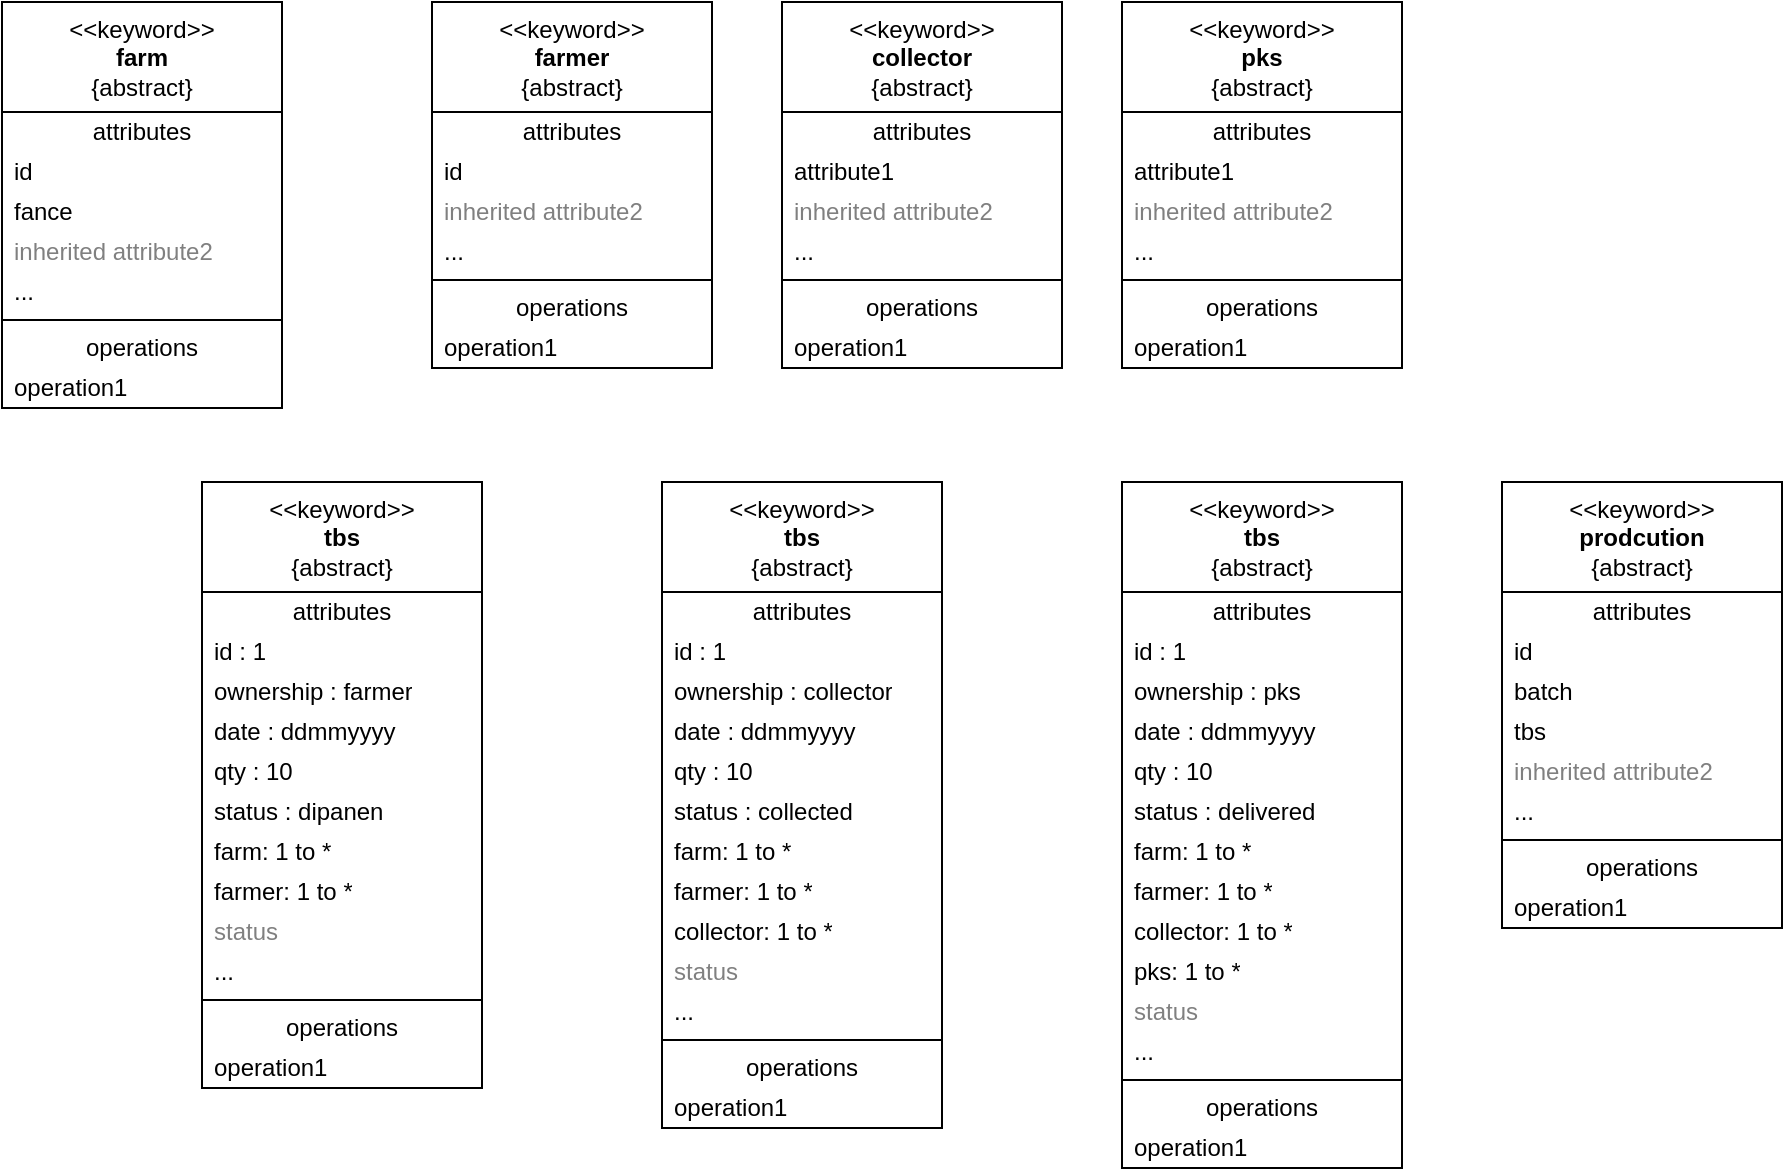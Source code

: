<mxfile version="21.6.6" type="github">
  <diagram name="Page-1" id="wLtpWg2QO9ETpV2zG94c">
    <mxGraphModel dx="1235" dy="733" grid="1" gridSize="10" guides="1" tooltips="1" connect="1" arrows="1" fold="1" page="1" pageScale="1" pageWidth="850" pageHeight="1100" math="0" shadow="0">
      <root>
        <mxCell id="0" />
        <mxCell id="1" parent="0" />
        <mxCell id="gdJXDp726oE8ecMOA1gM-1" value="&amp;lt;&amp;lt;keyword&amp;gt;&amp;gt;&lt;br&gt;&lt;b&gt;farm&lt;br&gt;&lt;/b&gt;{abstract}" style="swimlane;fontStyle=0;align=center;verticalAlign=top;childLayout=stackLayout;horizontal=1;startSize=55;horizontalStack=0;resizeParent=1;resizeParentMax=0;resizeLast=0;collapsible=0;marginBottom=0;html=1;whiteSpace=wrap;" vertex="1" parent="1">
          <mxGeometry x="70" y="120" width="140" height="203" as="geometry" />
        </mxCell>
        <mxCell id="gdJXDp726oE8ecMOA1gM-2" value="attributes" style="text;html=1;strokeColor=none;fillColor=none;align=center;verticalAlign=middle;spacingLeft=4;spacingRight=4;overflow=hidden;rotatable=0;points=[[0,0.5],[1,0.5]];portConstraint=eastwest;whiteSpace=wrap;" vertex="1" parent="gdJXDp726oE8ecMOA1gM-1">
          <mxGeometry y="55" width="140" height="20" as="geometry" />
        </mxCell>
        <mxCell id="gdJXDp726oE8ecMOA1gM-3" value="id&lt;br&gt;luas&lt;br&gt;&lt;br&gt;" style="text;html=1;strokeColor=none;fillColor=none;align=left;verticalAlign=middle;spacingLeft=4;spacingRight=4;overflow=hidden;rotatable=0;points=[[0,0.5],[1,0.5]];portConstraint=eastwest;whiteSpace=wrap;" vertex="1" parent="gdJXDp726oE8ecMOA1gM-1">
          <mxGeometry y="75" width="140" height="20" as="geometry" />
        </mxCell>
        <mxCell id="gdJXDp726oE8ecMOA1gM-90" value="fance" style="text;html=1;strokeColor=none;fillColor=none;align=left;verticalAlign=middle;spacingLeft=4;spacingRight=4;overflow=hidden;rotatable=0;points=[[0,0.5],[1,0.5]];portConstraint=eastwest;whiteSpace=wrap;" vertex="1" parent="gdJXDp726oE8ecMOA1gM-1">
          <mxGeometry y="95" width="140" height="20" as="geometry" />
        </mxCell>
        <mxCell id="gdJXDp726oE8ecMOA1gM-4" value="inherited attribute2" style="text;html=1;strokeColor=none;fillColor=none;align=left;verticalAlign=middle;spacingLeft=4;spacingRight=4;overflow=hidden;rotatable=0;points=[[0,0.5],[1,0.5]];portConstraint=eastwest;fontColor=#808080;whiteSpace=wrap;" vertex="1" parent="gdJXDp726oE8ecMOA1gM-1">
          <mxGeometry y="115" width="140" height="20" as="geometry" />
        </mxCell>
        <mxCell id="gdJXDp726oE8ecMOA1gM-5" value="..." style="text;html=1;strokeColor=none;fillColor=none;align=left;verticalAlign=middle;spacingLeft=4;spacingRight=4;overflow=hidden;rotatable=0;points=[[0,0.5],[1,0.5]];portConstraint=eastwest;whiteSpace=wrap;" vertex="1" parent="gdJXDp726oE8ecMOA1gM-1">
          <mxGeometry y="135" width="140" height="20" as="geometry" />
        </mxCell>
        <mxCell id="gdJXDp726oE8ecMOA1gM-6" value="" style="line;strokeWidth=1;fillColor=none;align=left;verticalAlign=middle;spacingTop=-1;spacingLeft=3;spacingRight=3;rotatable=0;labelPosition=right;points=[];portConstraint=eastwest;" vertex="1" parent="gdJXDp726oE8ecMOA1gM-1">
          <mxGeometry y="155" width="140" height="8" as="geometry" />
        </mxCell>
        <mxCell id="gdJXDp726oE8ecMOA1gM-7" value="operations" style="text;html=1;strokeColor=none;fillColor=none;align=center;verticalAlign=middle;spacingLeft=4;spacingRight=4;overflow=hidden;rotatable=0;points=[[0,0.5],[1,0.5]];portConstraint=eastwest;whiteSpace=wrap;" vertex="1" parent="gdJXDp726oE8ecMOA1gM-1">
          <mxGeometry y="163" width="140" height="20" as="geometry" />
        </mxCell>
        <mxCell id="gdJXDp726oE8ecMOA1gM-8" value="operation1" style="text;html=1;strokeColor=none;fillColor=none;align=left;verticalAlign=middle;spacingLeft=4;spacingRight=4;overflow=hidden;rotatable=0;points=[[0,0.5],[1,0.5]];portConstraint=eastwest;whiteSpace=wrap;" vertex="1" parent="gdJXDp726oE8ecMOA1gM-1">
          <mxGeometry y="183" width="140" height="20" as="geometry" />
        </mxCell>
        <mxCell id="gdJXDp726oE8ecMOA1gM-9" value="&amp;lt;&amp;lt;keyword&amp;gt;&amp;gt;&lt;br&gt;&lt;b&gt;farmer&lt;br&gt;&lt;/b&gt;{abstract}" style="swimlane;fontStyle=0;align=center;verticalAlign=top;childLayout=stackLayout;horizontal=1;startSize=55;horizontalStack=0;resizeParent=1;resizeParentMax=0;resizeLast=0;collapsible=0;marginBottom=0;html=1;whiteSpace=wrap;" vertex="1" parent="1">
          <mxGeometry x="285" y="120" width="140" height="183" as="geometry" />
        </mxCell>
        <mxCell id="gdJXDp726oE8ecMOA1gM-10" value="attributes" style="text;html=1;strokeColor=none;fillColor=none;align=center;verticalAlign=middle;spacingLeft=4;spacingRight=4;overflow=hidden;rotatable=0;points=[[0,0.5],[1,0.5]];portConstraint=eastwest;whiteSpace=wrap;" vertex="1" parent="gdJXDp726oE8ecMOA1gM-9">
          <mxGeometry y="55" width="140" height="20" as="geometry" />
        </mxCell>
        <mxCell id="gdJXDp726oE8ecMOA1gM-11" value="id" style="text;html=1;strokeColor=none;fillColor=none;align=left;verticalAlign=middle;spacingLeft=4;spacingRight=4;overflow=hidden;rotatable=0;points=[[0,0.5],[1,0.5]];portConstraint=eastwest;whiteSpace=wrap;" vertex="1" parent="gdJXDp726oE8ecMOA1gM-9">
          <mxGeometry y="75" width="140" height="20" as="geometry" />
        </mxCell>
        <mxCell id="gdJXDp726oE8ecMOA1gM-12" value="inherited attribute2" style="text;html=1;strokeColor=none;fillColor=none;align=left;verticalAlign=middle;spacingLeft=4;spacingRight=4;overflow=hidden;rotatable=0;points=[[0,0.5],[1,0.5]];portConstraint=eastwest;fontColor=#808080;whiteSpace=wrap;" vertex="1" parent="gdJXDp726oE8ecMOA1gM-9">
          <mxGeometry y="95" width="140" height="20" as="geometry" />
        </mxCell>
        <mxCell id="gdJXDp726oE8ecMOA1gM-13" value="..." style="text;html=1;strokeColor=none;fillColor=none;align=left;verticalAlign=middle;spacingLeft=4;spacingRight=4;overflow=hidden;rotatable=0;points=[[0,0.5],[1,0.5]];portConstraint=eastwest;whiteSpace=wrap;" vertex="1" parent="gdJXDp726oE8ecMOA1gM-9">
          <mxGeometry y="115" width="140" height="20" as="geometry" />
        </mxCell>
        <mxCell id="gdJXDp726oE8ecMOA1gM-14" value="" style="line;strokeWidth=1;fillColor=none;align=left;verticalAlign=middle;spacingTop=-1;spacingLeft=3;spacingRight=3;rotatable=0;labelPosition=right;points=[];portConstraint=eastwest;" vertex="1" parent="gdJXDp726oE8ecMOA1gM-9">
          <mxGeometry y="135" width="140" height="8" as="geometry" />
        </mxCell>
        <mxCell id="gdJXDp726oE8ecMOA1gM-15" value="operations" style="text;html=1;strokeColor=none;fillColor=none;align=center;verticalAlign=middle;spacingLeft=4;spacingRight=4;overflow=hidden;rotatable=0;points=[[0,0.5],[1,0.5]];portConstraint=eastwest;whiteSpace=wrap;" vertex="1" parent="gdJXDp726oE8ecMOA1gM-9">
          <mxGeometry y="143" width="140" height="20" as="geometry" />
        </mxCell>
        <mxCell id="gdJXDp726oE8ecMOA1gM-16" value="operation1" style="text;html=1;strokeColor=none;fillColor=none;align=left;verticalAlign=middle;spacingLeft=4;spacingRight=4;overflow=hidden;rotatable=0;points=[[0,0.5],[1,0.5]];portConstraint=eastwest;whiteSpace=wrap;" vertex="1" parent="gdJXDp726oE8ecMOA1gM-9">
          <mxGeometry y="163" width="140" height="20" as="geometry" />
        </mxCell>
        <mxCell id="gdJXDp726oE8ecMOA1gM-17" value="&amp;lt;&amp;lt;keyword&amp;gt;&amp;gt;&lt;br&gt;&lt;b&gt;collector&lt;br&gt;&lt;/b&gt;{abstract}" style="swimlane;fontStyle=0;align=center;verticalAlign=top;childLayout=stackLayout;horizontal=1;startSize=55;horizontalStack=0;resizeParent=1;resizeParentMax=0;resizeLast=0;collapsible=0;marginBottom=0;html=1;whiteSpace=wrap;" vertex="1" parent="1">
          <mxGeometry x="460" y="120" width="140" height="183" as="geometry" />
        </mxCell>
        <mxCell id="gdJXDp726oE8ecMOA1gM-18" value="attributes" style="text;html=1;strokeColor=none;fillColor=none;align=center;verticalAlign=middle;spacingLeft=4;spacingRight=4;overflow=hidden;rotatable=0;points=[[0,0.5],[1,0.5]];portConstraint=eastwest;whiteSpace=wrap;" vertex="1" parent="gdJXDp726oE8ecMOA1gM-17">
          <mxGeometry y="55" width="140" height="20" as="geometry" />
        </mxCell>
        <mxCell id="gdJXDp726oE8ecMOA1gM-19" value="attribute1" style="text;html=1;strokeColor=none;fillColor=none;align=left;verticalAlign=middle;spacingLeft=4;spacingRight=4;overflow=hidden;rotatable=0;points=[[0,0.5],[1,0.5]];portConstraint=eastwest;whiteSpace=wrap;" vertex="1" parent="gdJXDp726oE8ecMOA1gM-17">
          <mxGeometry y="75" width="140" height="20" as="geometry" />
        </mxCell>
        <mxCell id="gdJXDp726oE8ecMOA1gM-20" value="inherited attribute2" style="text;html=1;strokeColor=none;fillColor=none;align=left;verticalAlign=middle;spacingLeft=4;spacingRight=4;overflow=hidden;rotatable=0;points=[[0,0.5],[1,0.5]];portConstraint=eastwest;fontColor=#808080;whiteSpace=wrap;" vertex="1" parent="gdJXDp726oE8ecMOA1gM-17">
          <mxGeometry y="95" width="140" height="20" as="geometry" />
        </mxCell>
        <mxCell id="gdJXDp726oE8ecMOA1gM-21" value="..." style="text;html=1;strokeColor=none;fillColor=none;align=left;verticalAlign=middle;spacingLeft=4;spacingRight=4;overflow=hidden;rotatable=0;points=[[0,0.5],[1,0.5]];portConstraint=eastwest;whiteSpace=wrap;" vertex="1" parent="gdJXDp726oE8ecMOA1gM-17">
          <mxGeometry y="115" width="140" height="20" as="geometry" />
        </mxCell>
        <mxCell id="gdJXDp726oE8ecMOA1gM-22" value="" style="line;strokeWidth=1;fillColor=none;align=left;verticalAlign=middle;spacingTop=-1;spacingLeft=3;spacingRight=3;rotatable=0;labelPosition=right;points=[];portConstraint=eastwest;" vertex="1" parent="gdJXDp726oE8ecMOA1gM-17">
          <mxGeometry y="135" width="140" height="8" as="geometry" />
        </mxCell>
        <mxCell id="gdJXDp726oE8ecMOA1gM-23" value="operations" style="text;html=1;strokeColor=none;fillColor=none;align=center;verticalAlign=middle;spacingLeft=4;spacingRight=4;overflow=hidden;rotatable=0;points=[[0,0.5],[1,0.5]];portConstraint=eastwest;whiteSpace=wrap;" vertex="1" parent="gdJXDp726oE8ecMOA1gM-17">
          <mxGeometry y="143" width="140" height="20" as="geometry" />
        </mxCell>
        <mxCell id="gdJXDp726oE8ecMOA1gM-24" value="operation1" style="text;html=1;strokeColor=none;fillColor=none;align=left;verticalAlign=middle;spacingLeft=4;spacingRight=4;overflow=hidden;rotatable=0;points=[[0,0.5],[1,0.5]];portConstraint=eastwest;whiteSpace=wrap;" vertex="1" parent="gdJXDp726oE8ecMOA1gM-17">
          <mxGeometry y="163" width="140" height="20" as="geometry" />
        </mxCell>
        <mxCell id="gdJXDp726oE8ecMOA1gM-25" value="&amp;lt;&amp;lt;keyword&amp;gt;&amp;gt;&lt;br&gt;&lt;b&gt;pks&lt;br&gt;&lt;/b&gt;{abstract}" style="swimlane;fontStyle=0;align=center;verticalAlign=top;childLayout=stackLayout;horizontal=1;startSize=55;horizontalStack=0;resizeParent=1;resizeParentMax=0;resizeLast=0;collapsible=0;marginBottom=0;html=1;whiteSpace=wrap;" vertex="1" parent="1">
          <mxGeometry x="630" y="120" width="140" height="183" as="geometry" />
        </mxCell>
        <mxCell id="gdJXDp726oE8ecMOA1gM-26" value="attributes" style="text;html=1;strokeColor=none;fillColor=none;align=center;verticalAlign=middle;spacingLeft=4;spacingRight=4;overflow=hidden;rotatable=0;points=[[0,0.5],[1,0.5]];portConstraint=eastwest;whiteSpace=wrap;" vertex="1" parent="gdJXDp726oE8ecMOA1gM-25">
          <mxGeometry y="55" width="140" height="20" as="geometry" />
        </mxCell>
        <mxCell id="gdJXDp726oE8ecMOA1gM-27" value="attribute1" style="text;html=1;strokeColor=none;fillColor=none;align=left;verticalAlign=middle;spacingLeft=4;spacingRight=4;overflow=hidden;rotatable=0;points=[[0,0.5],[1,0.5]];portConstraint=eastwest;whiteSpace=wrap;" vertex="1" parent="gdJXDp726oE8ecMOA1gM-25">
          <mxGeometry y="75" width="140" height="20" as="geometry" />
        </mxCell>
        <mxCell id="gdJXDp726oE8ecMOA1gM-28" value="inherited attribute2" style="text;html=1;strokeColor=none;fillColor=none;align=left;verticalAlign=middle;spacingLeft=4;spacingRight=4;overflow=hidden;rotatable=0;points=[[0,0.5],[1,0.5]];portConstraint=eastwest;fontColor=#808080;whiteSpace=wrap;" vertex="1" parent="gdJXDp726oE8ecMOA1gM-25">
          <mxGeometry y="95" width="140" height="20" as="geometry" />
        </mxCell>
        <mxCell id="gdJXDp726oE8ecMOA1gM-29" value="..." style="text;html=1;strokeColor=none;fillColor=none;align=left;verticalAlign=middle;spacingLeft=4;spacingRight=4;overflow=hidden;rotatable=0;points=[[0,0.5],[1,0.5]];portConstraint=eastwest;whiteSpace=wrap;" vertex="1" parent="gdJXDp726oE8ecMOA1gM-25">
          <mxGeometry y="115" width="140" height="20" as="geometry" />
        </mxCell>
        <mxCell id="gdJXDp726oE8ecMOA1gM-30" value="" style="line;strokeWidth=1;fillColor=none;align=left;verticalAlign=middle;spacingTop=-1;spacingLeft=3;spacingRight=3;rotatable=0;labelPosition=right;points=[];portConstraint=eastwest;" vertex="1" parent="gdJXDp726oE8ecMOA1gM-25">
          <mxGeometry y="135" width="140" height="8" as="geometry" />
        </mxCell>
        <mxCell id="gdJXDp726oE8ecMOA1gM-31" value="operations" style="text;html=1;strokeColor=none;fillColor=none;align=center;verticalAlign=middle;spacingLeft=4;spacingRight=4;overflow=hidden;rotatable=0;points=[[0,0.5],[1,0.5]];portConstraint=eastwest;whiteSpace=wrap;" vertex="1" parent="gdJXDp726oE8ecMOA1gM-25">
          <mxGeometry y="143" width="140" height="20" as="geometry" />
        </mxCell>
        <mxCell id="gdJXDp726oE8ecMOA1gM-32" value="operation1" style="text;html=1;strokeColor=none;fillColor=none;align=left;verticalAlign=middle;spacingLeft=4;spacingRight=4;overflow=hidden;rotatable=0;points=[[0,0.5],[1,0.5]];portConstraint=eastwest;whiteSpace=wrap;" vertex="1" parent="gdJXDp726oE8ecMOA1gM-25">
          <mxGeometry y="163" width="140" height="20" as="geometry" />
        </mxCell>
        <mxCell id="gdJXDp726oE8ecMOA1gM-33" value="&amp;lt;&amp;lt;keyword&amp;gt;&amp;gt;&lt;br&gt;&lt;b&gt;tbs&lt;br&gt;&lt;/b&gt;{abstract}" style="swimlane;fontStyle=0;align=center;verticalAlign=top;childLayout=stackLayout;horizontal=1;startSize=55;horizontalStack=0;resizeParent=1;resizeParentMax=0;resizeLast=0;collapsible=0;marginBottom=0;html=1;whiteSpace=wrap;" vertex="1" parent="1">
          <mxGeometry x="170" y="360" width="140" height="303" as="geometry" />
        </mxCell>
        <mxCell id="gdJXDp726oE8ecMOA1gM-34" value="attributes" style="text;html=1;strokeColor=none;fillColor=none;align=center;verticalAlign=middle;spacingLeft=4;spacingRight=4;overflow=hidden;rotatable=0;points=[[0,0.5],[1,0.5]];portConstraint=eastwest;whiteSpace=wrap;" vertex="1" parent="gdJXDp726oE8ecMOA1gM-33">
          <mxGeometry y="55" width="140" height="20" as="geometry" />
        </mxCell>
        <mxCell id="gdJXDp726oE8ecMOA1gM-35" value="id : 1" style="text;html=1;strokeColor=none;fillColor=none;align=left;verticalAlign=middle;spacingLeft=4;spacingRight=4;overflow=hidden;rotatable=0;points=[[0,0.5],[1,0.5]];portConstraint=eastwest;whiteSpace=wrap;" vertex="1" parent="gdJXDp726oE8ecMOA1gM-33">
          <mxGeometry y="75" width="140" height="20" as="geometry" />
        </mxCell>
        <mxCell id="gdJXDp726oE8ecMOA1gM-41" value="ownership : farmer" style="text;html=1;strokeColor=none;fillColor=none;align=left;verticalAlign=middle;spacingLeft=4;spacingRight=4;overflow=hidden;rotatable=0;points=[[0,0.5],[1,0.5]];portConstraint=eastwest;whiteSpace=wrap;" vertex="1" parent="gdJXDp726oE8ecMOA1gM-33">
          <mxGeometry y="95" width="140" height="20" as="geometry" />
        </mxCell>
        <mxCell id="gdJXDp726oE8ecMOA1gM-42" value="date : ddmmyyyy" style="text;html=1;strokeColor=none;fillColor=none;align=left;verticalAlign=middle;spacingLeft=4;spacingRight=4;overflow=hidden;rotatable=0;points=[[0,0.5],[1,0.5]];portConstraint=eastwest;whiteSpace=wrap;" vertex="1" parent="gdJXDp726oE8ecMOA1gM-33">
          <mxGeometry y="115" width="140" height="20" as="geometry" />
        </mxCell>
        <mxCell id="gdJXDp726oE8ecMOA1gM-43" value="qty : 10" style="text;html=1;strokeColor=none;fillColor=none;align=left;verticalAlign=middle;spacingLeft=4;spacingRight=4;overflow=hidden;rotatable=0;points=[[0,0.5],[1,0.5]];portConstraint=eastwest;whiteSpace=wrap;" vertex="1" parent="gdJXDp726oE8ecMOA1gM-33">
          <mxGeometry y="135" width="140" height="20" as="geometry" />
        </mxCell>
        <mxCell id="gdJXDp726oE8ecMOA1gM-44" value="status : dipanen" style="text;html=1;strokeColor=none;fillColor=none;align=left;verticalAlign=middle;spacingLeft=4;spacingRight=4;overflow=hidden;rotatable=0;points=[[0,0.5],[1,0.5]];portConstraint=eastwest;whiteSpace=wrap;" vertex="1" parent="gdJXDp726oE8ecMOA1gM-33">
          <mxGeometry y="155" width="140" height="20" as="geometry" />
        </mxCell>
        <mxCell id="gdJXDp726oE8ecMOA1gM-46" value="farm: 1 to *" style="text;html=1;strokeColor=none;fillColor=none;align=left;verticalAlign=middle;spacingLeft=4;spacingRight=4;overflow=hidden;rotatable=0;points=[[0,0.5],[1,0.5]];portConstraint=eastwest;whiteSpace=wrap;" vertex="1" parent="gdJXDp726oE8ecMOA1gM-33">
          <mxGeometry y="175" width="140" height="20" as="geometry" />
        </mxCell>
        <mxCell id="gdJXDp726oE8ecMOA1gM-60" value="farmer: 1 to *" style="text;html=1;strokeColor=none;fillColor=none;align=left;verticalAlign=middle;spacingLeft=4;spacingRight=4;overflow=hidden;rotatable=0;points=[[0,0.5],[1,0.5]];portConstraint=eastwest;whiteSpace=wrap;" vertex="1" parent="gdJXDp726oE8ecMOA1gM-33">
          <mxGeometry y="195" width="140" height="20" as="geometry" />
        </mxCell>
        <mxCell id="gdJXDp726oE8ecMOA1gM-36" value="status" style="text;html=1;strokeColor=none;fillColor=none;align=left;verticalAlign=middle;spacingLeft=4;spacingRight=4;overflow=hidden;rotatable=0;points=[[0,0.5],[1,0.5]];portConstraint=eastwest;fontColor=#808080;whiteSpace=wrap;" vertex="1" parent="gdJXDp726oE8ecMOA1gM-33">
          <mxGeometry y="215" width="140" height="20" as="geometry" />
        </mxCell>
        <mxCell id="gdJXDp726oE8ecMOA1gM-37" value="..." style="text;html=1;strokeColor=none;fillColor=none;align=left;verticalAlign=middle;spacingLeft=4;spacingRight=4;overflow=hidden;rotatable=0;points=[[0,0.5],[1,0.5]];portConstraint=eastwest;whiteSpace=wrap;" vertex="1" parent="gdJXDp726oE8ecMOA1gM-33">
          <mxGeometry y="235" width="140" height="20" as="geometry" />
        </mxCell>
        <mxCell id="gdJXDp726oE8ecMOA1gM-38" value="" style="line;strokeWidth=1;fillColor=none;align=left;verticalAlign=middle;spacingTop=-1;spacingLeft=3;spacingRight=3;rotatable=0;labelPosition=right;points=[];portConstraint=eastwest;" vertex="1" parent="gdJXDp726oE8ecMOA1gM-33">
          <mxGeometry y="255" width="140" height="8" as="geometry" />
        </mxCell>
        <mxCell id="gdJXDp726oE8ecMOA1gM-39" value="operations" style="text;html=1;strokeColor=none;fillColor=none;align=center;verticalAlign=middle;spacingLeft=4;spacingRight=4;overflow=hidden;rotatable=0;points=[[0,0.5],[1,0.5]];portConstraint=eastwest;whiteSpace=wrap;" vertex="1" parent="gdJXDp726oE8ecMOA1gM-33">
          <mxGeometry y="263" width="140" height="20" as="geometry" />
        </mxCell>
        <mxCell id="gdJXDp726oE8ecMOA1gM-40" value="operation1" style="text;html=1;strokeColor=none;fillColor=none;align=left;verticalAlign=middle;spacingLeft=4;spacingRight=4;overflow=hidden;rotatable=0;points=[[0,0.5],[1,0.5]];portConstraint=eastwest;whiteSpace=wrap;" vertex="1" parent="gdJXDp726oE8ecMOA1gM-33">
          <mxGeometry y="283" width="140" height="20" as="geometry" />
        </mxCell>
        <mxCell id="gdJXDp726oE8ecMOA1gM-47" value="&amp;lt;&amp;lt;keyword&amp;gt;&amp;gt;&lt;br&gt;&lt;b&gt;tbs&lt;br&gt;&lt;/b&gt;{abstract}" style="swimlane;fontStyle=0;align=center;verticalAlign=top;childLayout=stackLayout;horizontal=1;startSize=55;horizontalStack=0;resizeParent=1;resizeParentMax=0;resizeLast=0;collapsible=0;marginBottom=0;html=1;whiteSpace=wrap;" vertex="1" parent="1">
          <mxGeometry x="400" y="360" width="140" height="323" as="geometry" />
        </mxCell>
        <mxCell id="gdJXDp726oE8ecMOA1gM-48" value="attributes" style="text;html=1;strokeColor=none;fillColor=none;align=center;verticalAlign=middle;spacingLeft=4;spacingRight=4;overflow=hidden;rotatable=0;points=[[0,0.5],[1,0.5]];portConstraint=eastwest;whiteSpace=wrap;" vertex="1" parent="gdJXDp726oE8ecMOA1gM-47">
          <mxGeometry y="55" width="140" height="20" as="geometry" />
        </mxCell>
        <mxCell id="gdJXDp726oE8ecMOA1gM-49" value="id : 1" style="text;html=1;strokeColor=none;fillColor=none;align=left;verticalAlign=middle;spacingLeft=4;spacingRight=4;overflow=hidden;rotatable=0;points=[[0,0.5],[1,0.5]];portConstraint=eastwest;whiteSpace=wrap;" vertex="1" parent="gdJXDp726oE8ecMOA1gM-47">
          <mxGeometry y="75" width="140" height="20" as="geometry" />
        </mxCell>
        <mxCell id="gdJXDp726oE8ecMOA1gM-50" value="ownership : collector" style="text;html=1;strokeColor=none;fillColor=none;align=left;verticalAlign=middle;spacingLeft=4;spacingRight=4;overflow=hidden;rotatable=0;points=[[0,0.5],[1,0.5]];portConstraint=eastwest;whiteSpace=wrap;" vertex="1" parent="gdJXDp726oE8ecMOA1gM-47">
          <mxGeometry y="95" width="140" height="20" as="geometry" />
        </mxCell>
        <mxCell id="gdJXDp726oE8ecMOA1gM-51" value="date : ddmmyyyy" style="text;html=1;strokeColor=none;fillColor=none;align=left;verticalAlign=middle;spacingLeft=4;spacingRight=4;overflow=hidden;rotatable=0;points=[[0,0.5],[1,0.5]];portConstraint=eastwest;whiteSpace=wrap;" vertex="1" parent="gdJXDp726oE8ecMOA1gM-47">
          <mxGeometry y="115" width="140" height="20" as="geometry" />
        </mxCell>
        <mxCell id="gdJXDp726oE8ecMOA1gM-52" value="qty : 10" style="text;html=1;strokeColor=none;fillColor=none;align=left;verticalAlign=middle;spacingLeft=4;spacingRight=4;overflow=hidden;rotatable=0;points=[[0,0.5],[1,0.5]];portConstraint=eastwest;whiteSpace=wrap;" vertex="1" parent="gdJXDp726oE8ecMOA1gM-47">
          <mxGeometry y="135" width="140" height="20" as="geometry" />
        </mxCell>
        <mxCell id="gdJXDp726oE8ecMOA1gM-53" value="status : collected" style="text;html=1;strokeColor=none;fillColor=none;align=left;verticalAlign=middle;spacingLeft=4;spacingRight=4;overflow=hidden;rotatable=0;points=[[0,0.5],[1,0.5]];portConstraint=eastwest;whiteSpace=wrap;" vertex="1" parent="gdJXDp726oE8ecMOA1gM-47">
          <mxGeometry y="155" width="140" height="20" as="geometry" />
        </mxCell>
        <mxCell id="gdJXDp726oE8ecMOA1gM-54" value="farm: 1 to *" style="text;html=1;strokeColor=none;fillColor=none;align=left;verticalAlign=middle;spacingLeft=4;spacingRight=4;overflow=hidden;rotatable=0;points=[[0,0.5],[1,0.5]];portConstraint=eastwest;whiteSpace=wrap;" vertex="1" parent="gdJXDp726oE8ecMOA1gM-47">
          <mxGeometry y="175" width="140" height="20" as="geometry" />
        </mxCell>
        <mxCell id="gdJXDp726oE8ecMOA1gM-61" value="farmer: 1 to *" style="text;html=1;strokeColor=none;fillColor=none;align=left;verticalAlign=middle;spacingLeft=4;spacingRight=4;overflow=hidden;rotatable=0;points=[[0,0.5],[1,0.5]];portConstraint=eastwest;whiteSpace=wrap;" vertex="1" parent="gdJXDp726oE8ecMOA1gM-47">
          <mxGeometry y="195" width="140" height="20" as="geometry" />
        </mxCell>
        <mxCell id="gdJXDp726oE8ecMOA1gM-62" value="collector: 1 to *" style="text;html=1;strokeColor=none;fillColor=none;align=left;verticalAlign=middle;spacingLeft=4;spacingRight=4;overflow=hidden;rotatable=0;points=[[0,0.5],[1,0.5]];portConstraint=eastwest;whiteSpace=wrap;" vertex="1" parent="gdJXDp726oE8ecMOA1gM-47">
          <mxGeometry y="215" width="140" height="20" as="geometry" />
        </mxCell>
        <mxCell id="gdJXDp726oE8ecMOA1gM-55" value="status" style="text;html=1;strokeColor=none;fillColor=none;align=left;verticalAlign=middle;spacingLeft=4;spacingRight=4;overflow=hidden;rotatable=0;points=[[0,0.5],[1,0.5]];portConstraint=eastwest;fontColor=#808080;whiteSpace=wrap;" vertex="1" parent="gdJXDp726oE8ecMOA1gM-47">
          <mxGeometry y="235" width="140" height="20" as="geometry" />
        </mxCell>
        <mxCell id="gdJXDp726oE8ecMOA1gM-56" value="..." style="text;html=1;strokeColor=none;fillColor=none;align=left;verticalAlign=middle;spacingLeft=4;spacingRight=4;overflow=hidden;rotatable=0;points=[[0,0.5],[1,0.5]];portConstraint=eastwest;whiteSpace=wrap;" vertex="1" parent="gdJXDp726oE8ecMOA1gM-47">
          <mxGeometry y="255" width="140" height="20" as="geometry" />
        </mxCell>
        <mxCell id="gdJXDp726oE8ecMOA1gM-57" value="" style="line;strokeWidth=1;fillColor=none;align=left;verticalAlign=middle;spacingTop=-1;spacingLeft=3;spacingRight=3;rotatable=0;labelPosition=right;points=[];portConstraint=eastwest;" vertex="1" parent="gdJXDp726oE8ecMOA1gM-47">
          <mxGeometry y="275" width="140" height="8" as="geometry" />
        </mxCell>
        <mxCell id="gdJXDp726oE8ecMOA1gM-58" value="operations" style="text;html=1;strokeColor=none;fillColor=none;align=center;verticalAlign=middle;spacingLeft=4;spacingRight=4;overflow=hidden;rotatable=0;points=[[0,0.5],[1,0.5]];portConstraint=eastwest;whiteSpace=wrap;" vertex="1" parent="gdJXDp726oE8ecMOA1gM-47">
          <mxGeometry y="283" width="140" height="20" as="geometry" />
        </mxCell>
        <mxCell id="gdJXDp726oE8ecMOA1gM-59" value="operation1" style="text;html=1;strokeColor=none;fillColor=none;align=left;verticalAlign=middle;spacingLeft=4;spacingRight=4;overflow=hidden;rotatable=0;points=[[0,0.5],[1,0.5]];portConstraint=eastwest;whiteSpace=wrap;" vertex="1" parent="gdJXDp726oE8ecMOA1gM-47">
          <mxGeometry y="303" width="140" height="20" as="geometry" />
        </mxCell>
        <mxCell id="gdJXDp726oE8ecMOA1gM-63" value="&amp;lt;&amp;lt;keyword&amp;gt;&amp;gt;&lt;br&gt;&lt;b&gt;tbs&lt;br&gt;&lt;/b&gt;{abstract}" style="swimlane;fontStyle=0;align=center;verticalAlign=top;childLayout=stackLayout;horizontal=1;startSize=55;horizontalStack=0;resizeParent=1;resizeParentMax=0;resizeLast=0;collapsible=0;marginBottom=0;html=1;whiteSpace=wrap;" vertex="1" parent="1">
          <mxGeometry x="630" y="360" width="140" height="343" as="geometry" />
        </mxCell>
        <mxCell id="gdJXDp726oE8ecMOA1gM-64" value="attributes" style="text;html=1;strokeColor=none;fillColor=none;align=center;verticalAlign=middle;spacingLeft=4;spacingRight=4;overflow=hidden;rotatable=0;points=[[0,0.5],[1,0.5]];portConstraint=eastwest;whiteSpace=wrap;" vertex="1" parent="gdJXDp726oE8ecMOA1gM-63">
          <mxGeometry y="55" width="140" height="20" as="geometry" />
        </mxCell>
        <mxCell id="gdJXDp726oE8ecMOA1gM-65" value="id : 1" style="text;html=1;strokeColor=none;fillColor=none;align=left;verticalAlign=middle;spacingLeft=4;spacingRight=4;overflow=hidden;rotatable=0;points=[[0,0.5],[1,0.5]];portConstraint=eastwest;whiteSpace=wrap;" vertex="1" parent="gdJXDp726oE8ecMOA1gM-63">
          <mxGeometry y="75" width="140" height="20" as="geometry" />
        </mxCell>
        <mxCell id="gdJXDp726oE8ecMOA1gM-66" value="ownership : pks" style="text;html=1;strokeColor=none;fillColor=none;align=left;verticalAlign=middle;spacingLeft=4;spacingRight=4;overflow=hidden;rotatable=0;points=[[0,0.5],[1,0.5]];portConstraint=eastwest;whiteSpace=wrap;" vertex="1" parent="gdJXDp726oE8ecMOA1gM-63">
          <mxGeometry y="95" width="140" height="20" as="geometry" />
        </mxCell>
        <mxCell id="gdJXDp726oE8ecMOA1gM-67" value="date : ddmmyyyy" style="text;html=1;strokeColor=none;fillColor=none;align=left;verticalAlign=middle;spacingLeft=4;spacingRight=4;overflow=hidden;rotatable=0;points=[[0,0.5],[1,0.5]];portConstraint=eastwest;whiteSpace=wrap;" vertex="1" parent="gdJXDp726oE8ecMOA1gM-63">
          <mxGeometry y="115" width="140" height="20" as="geometry" />
        </mxCell>
        <mxCell id="gdJXDp726oE8ecMOA1gM-68" value="qty : 10" style="text;html=1;strokeColor=none;fillColor=none;align=left;verticalAlign=middle;spacingLeft=4;spacingRight=4;overflow=hidden;rotatable=0;points=[[0,0.5],[1,0.5]];portConstraint=eastwest;whiteSpace=wrap;" vertex="1" parent="gdJXDp726oE8ecMOA1gM-63">
          <mxGeometry y="135" width="140" height="20" as="geometry" />
        </mxCell>
        <mxCell id="gdJXDp726oE8ecMOA1gM-69" value="status : delivered" style="text;html=1;strokeColor=none;fillColor=none;align=left;verticalAlign=middle;spacingLeft=4;spacingRight=4;overflow=hidden;rotatable=0;points=[[0,0.5],[1,0.5]];portConstraint=eastwest;whiteSpace=wrap;" vertex="1" parent="gdJXDp726oE8ecMOA1gM-63">
          <mxGeometry y="155" width="140" height="20" as="geometry" />
        </mxCell>
        <mxCell id="gdJXDp726oE8ecMOA1gM-70" value="farm: 1 to *" style="text;html=1;strokeColor=none;fillColor=none;align=left;verticalAlign=middle;spacingLeft=4;spacingRight=4;overflow=hidden;rotatable=0;points=[[0,0.5],[1,0.5]];portConstraint=eastwest;whiteSpace=wrap;" vertex="1" parent="gdJXDp726oE8ecMOA1gM-63">
          <mxGeometry y="175" width="140" height="20" as="geometry" />
        </mxCell>
        <mxCell id="gdJXDp726oE8ecMOA1gM-71" value="farmer: 1 to *" style="text;html=1;strokeColor=none;fillColor=none;align=left;verticalAlign=middle;spacingLeft=4;spacingRight=4;overflow=hidden;rotatable=0;points=[[0,0.5],[1,0.5]];portConstraint=eastwest;whiteSpace=wrap;" vertex="1" parent="gdJXDp726oE8ecMOA1gM-63">
          <mxGeometry y="195" width="140" height="20" as="geometry" />
        </mxCell>
        <mxCell id="gdJXDp726oE8ecMOA1gM-72" value="collector: 1 to *" style="text;html=1;strokeColor=none;fillColor=none;align=left;verticalAlign=middle;spacingLeft=4;spacingRight=4;overflow=hidden;rotatable=0;points=[[0,0.5],[1,0.5]];portConstraint=eastwest;whiteSpace=wrap;" vertex="1" parent="gdJXDp726oE8ecMOA1gM-63">
          <mxGeometry y="215" width="140" height="20" as="geometry" />
        </mxCell>
        <mxCell id="gdJXDp726oE8ecMOA1gM-78" value="pks: 1 to *" style="text;html=1;strokeColor=none;fillColor=none;align=left;verticalAlign=middle;spacingLeft=4;spacingRight=4;overflow=hidden;rotatable=0;points=[[0,0.5],[1,0.5]];portConstraint=eastwest;whiteSpace=wrap;" vertex="1" parent="gdJXDp726oE8ecMOA1gM-63">
          <mxGeometry y="235" width="140" height="20" as="geometry" />
        </mxCell>
        <mxCell id="gdJXDp726oE8ecMOA1gM-73" value="status" style="text;html=1;strokeColor=none;fillColor=none;align=left;verticalAlign=middle;spacingLeft=4;spacingRight=4;overflow=hidden;rotatable=0;points=[[0,0.5],[1,0.5]];portConstraint=eastwest;fontColor=#808080;whiteSpace=wrap;" vertex="1" parent="gdJXDp726oE8ecMOA1gM-63">
          <mxGeometry y="255" width="140" height="20" as="geometry" />
        </mxCell>
        <mxCell id="gdJXDp726oE8ecMOA1gM-74" value="..." style="text;html=1;strokeColor=none;fillColor=none;align=left;verticalAlign=middle;spacingLeft=4;spacingRight=4;overflow=hidden;rotatable=0;points=[[0,0.5],[1,0.5]];portConstraint=eastwest;whiteSpace=wrap;" vertex="1" parent="gdJXDp726oE8ecMOA1gM-63">
          <mxGeometry y="275" width="140" height="20" as="geometry" />
        </mxCell>
        <mxCell id="gdJXDp726oE8ecMOA1gM-75" value="" style="line;strokeWidth=1;fillColor=none;align=left;verticalAlign=middle;spacingTop=-1;spacingLeft=3;spacingRight=3;rotatable=0;labelPosition=right;points=[];portConstraint=eastwest;" vertex="1" parent="gdJXDp726oE8ecMOA1gM-63">
          <mxGeometry y="295" width="140" height="8" as="geometry" />
        </mxCell>
        <mxCell id="gdJXDp726oE8ecMOA1gM-76" value="operations" style="text;html=1;strokeColor=none;fillColor=none;align=center;verticalAlign=middle;spacingLeft=4;spacingRight=4;overflow=hidden;rotatable=0;points=[[0,0.5],[1,0.5]];portConstraint=eastwest;whiteSpace=wrap;" vertex="1" parent="gdJXDp726oE8ecMOA1gM-63">
          <mxGeometry y="303" width="140" height="20" as="geometry" />
        </mxCell>
        <mxCell id="gdJXDp726oE8ecMOA1gM-77" value="operation1" style="text;html=1;strokeColor=none;fillColor=none;align=left;verticalAlign=middle;spacingLeft=4;spacingRight=4;overflow=hidden;rotatable=0;points=[[0,0.5],[1,0.5]];portConstraint=eastwest;whiteSpace=wrap;" vertex="1" parent="gdJXDp726oE8ecMOA1gM-63">
          <mxGeometry y="323" width="140" height="20" as="geometry" />
        </mxCell>
        <mxCell id="gdJXDp726oE8ecMOA1gM-79" value="&amp;lt;&amp;lt;keyword&amp;gt;&amp;gt;&lt;br&gt;&lt;b&gt;prodcution&lt;br&gt;&lt;/b&gt;{abstract}" style="swimlane;fontStyle=0;align=center;verticalAlign=top;childLayout=stackLayout;horizontal=1;startSize=55;horizontalStack=0;resizeParent=1;resizeParentMax=0;resizeLast=0;collapsible=0;marginBottom=0;html=1;whiteSpace=wrap;" vertex="1" parent="1">
          <mxGeometry x="820" y="360" width="140" height="223" as="geometry" />
        </mxCell>
        <mxCell id="gdJXDp726oE8ecMOA1gM-80" value="attributes" style="text;html=1;strokeColor=none;fillColor=none;align=center;verticalAlign=middle;spacingLeft=4;spacingRight=4;overflow=hidden;rotatable=0;points=[[0,0.5],[1,0.5]];portConstraint=eastwest;whiteSpace=wrap;" vertex="1" parent="gdJXDp726oE8ecMOA1gM-79">
          <mxGeometry y="55" width="140" height="20" as="geometry" />
        </mxCell>
        <mxCell id="gdJXDp726oE8ecMOA1gM-81" value="id" style="text;html=1;strokeColor=none;fillColor=none;align=left;verticalAlign=middle;spacingLeft=4;spacingRight=4;overflow=hidden;rotatable=0;points=[[0,0.5],[1,0.5]];portConstraint=eastwest;whiteSpace=wrap;" vertex="1" parent="gdJXDp726oE8ecMOA1gM-79">
          <mxGeometry y="75" width="140" height="20" as="geometry" />
        </mxCell>
        <mxCell id="gdJXDp726oE8ecMOA1gM-87" value="batch" style="text;html=1;strokeColor=none;fillColor=none;align=left;verticalAlign=middle;spacingLeft=4;spacingRight=4;overflow=hidden;rotatable=0;points=[[0,0.5],[1,0.5]];portConstraint=eastwest;whiteSpace=wrap;" vertex="1" parent="gdJXDp726oE8ecMOA1gM-79">
          <mxGeometry y="95" width="140" height="20" as="geometry" />
        </mxCell>
        <mxCell id="gdJXDp726oE8ecMOA1gM-88" value="tbs" style="text;html=1;strokeColor=none;fillColor=none;align=left;verticalAlign=middle;spacingLeft=4;spacingRight=4;overflow=hidden;rotatable=0;points=[[0,0.5],[1,0.5]];portConstraint=eastwest;whiteSpace=wrap;" vertex="1" parent="gdJXDp726oE8ecMOA1gM-79">
          <mxGeometry y="115" width="140" height="20" as="geometry" />
        </mxCell>
        <mxCell id="gdJXDp726oE8ecMOA1gM-82" value="inherited attribute2" style="text;html=1;strokeColor=none;fillColor=none;align=left;verticalAlign=middle;spacingLeft=4;spacingRight=4;overflow=hidden;rotatable=0;points=[[0,0.5],[1,0.5]];portConstraint=eastwest;fontColor=#808080;whiteSpace=wrap;" vertex="1" parent="gdJXDp726oE8ecMOA1gM-79">
          <mxGeometry y="135" width="140" height="20" as="geometry" />
        </mxCell>
        <mxCell id="gdJXDp726oE8ecMOA1gM-83" value="..." style="text;html=1;strokeColor=none;fillColor=none;align=left;verticalAlign=middle;spacingLeft=4;spacingRight=4;overflow=hidden;rotatable=0;points=[[0,0.5],[1,0.5]];portConstraint=eastwest;whiteSpace=wrap;" vertex="1" parent="gdJXDp726oE8ecMOA1gM-79">
          <mxGeometry y="155" width="140" height="20" as="geometry" />
        </mxCell>
        <mxCell id="gdJXDp726oE8ecMOA1gM-84" value="" style="line;strokeWidth=1;fillColor=none;align=left;verticalAlign=middle;spacingTop=-1;spacingLeft=3;spacingRight=3;rotatable=0;labelPosition=right;points=[];portConstraint=eastwest;" vertex="1" parent="gdJXDp726oE8ecMOA1gM-79">
          <mxGeometry y="175" width="140" height="8" as="geometry" />
        </mxCell>
        <mxCell id="gdJXDp726oE8ecMOA1gM-85" value="operations" style="text;html=1;strokeColor=none;fillColor=none;align=center;verticalAlign=middle;spacingLeft=4;spacingRight=4;overflow=hidden;rotatable=0;points=[[0,0.5],[1,0.5]];portConstraint=eastwest;whiteSpace=wrap;" vertex="1" parent="gdJXDp726oE8ecMOA1gM-79">
          <mxGeometry y="183" width="140" height="20" as="geometry" />
        </mxCell>
        <mxCell id="gdJXDp726oE8ecMOA1gM-86" value="operation1" style="text;html=1;strokeColor=none;fillColor=none;align=left;verticalAlign=middle;spacingLeft=4;spacingRight=4;overflow=hidden;rotatable=0;points=[[0,0.5],[1,0.5]];portConstraint=eastwest;whiteSpace=wrap;" vertex="1" parent="gdJXDp726oE8ecMOA1gM-79">
          <mxGeometry y="203" width="140" height="20" as="geometry" />
        </mxCell>
      </root>
    </mxGraphModel>
  </diagram>
</mxfile>
